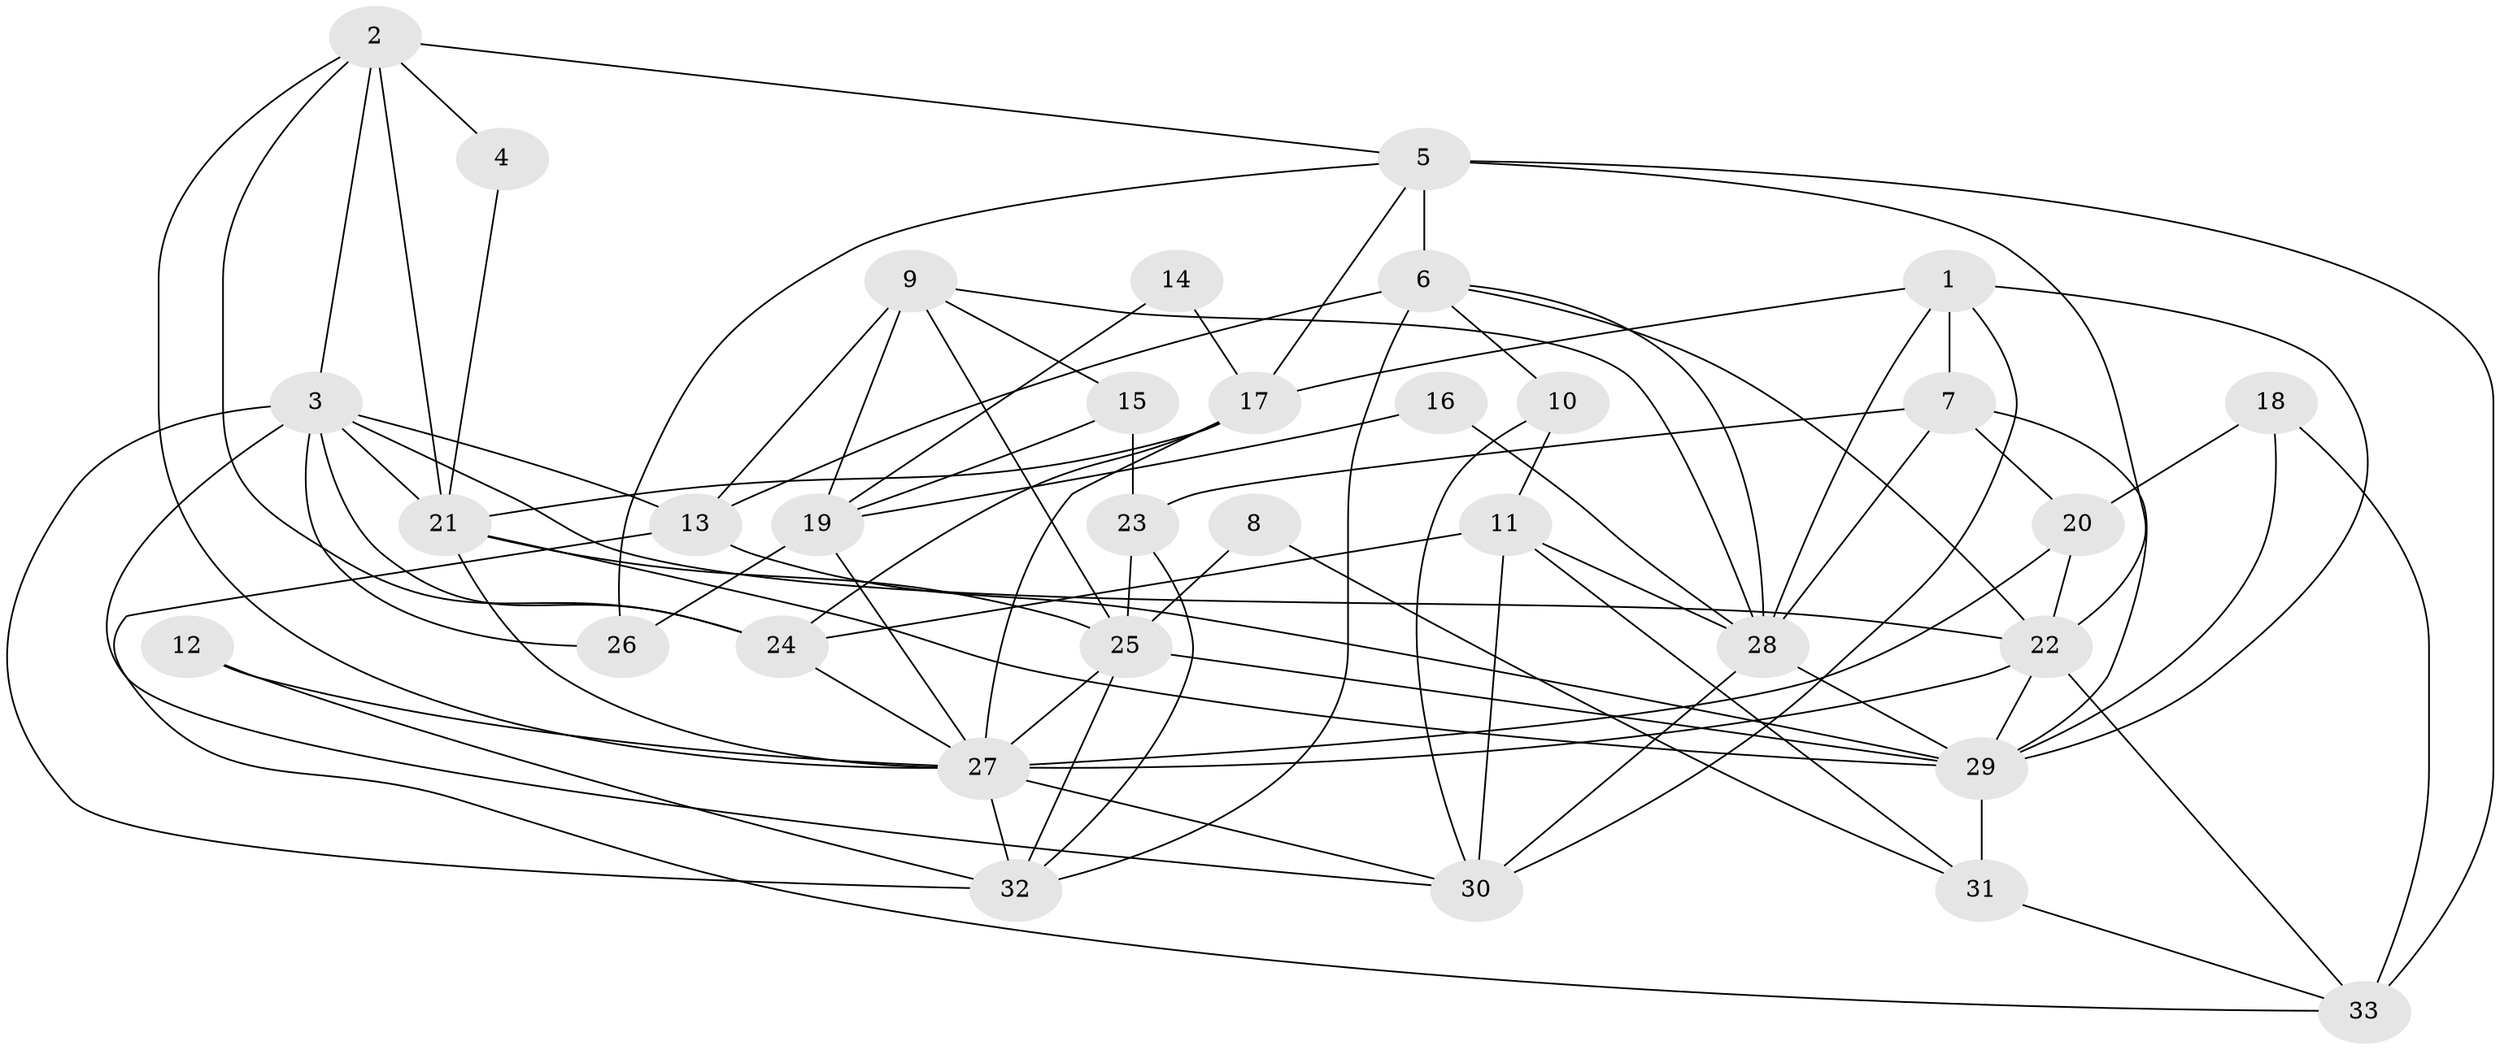 // original degree distribution, {5: 0.2, 4: 0.36923076923076925, 2: 0.15384615384615385, 3: 0.16923076923076924, 9: 0.015384615384615385, 7: 0.015384615384615385, 6: 0.07692307692307693}
// Generated by graph-tools (version 1.1) at 2025/26/03/09/25 03:26:20]
// undirected, 33 vertices, 84 edges
graph export_dot {
graph [start="1"]
  node [color=gray90,style=filled];
  1;
  2;
  3;
  4;
  5;
  6;
  7;
  8;
  9;
  10;
  11;
  12;
  13;
  14;
  15;
  16;
  17;
  18;
  19;
  20;
  21;
  22;
  23;
  24;
  25;
  26;
  27;
  28;
  29;
  30;
  31;
  32;
  33;
  1 -- 7 [weight=1.0];
  1 -- 17 [weight=1.0];
  1 -- 28 [weight=1.0];
  1 -- 29 [weight=1.0];
  1 -- 30 [weight=1.0];
  2 -- 3 [weight=1.0];
  2 -- 4 [weight=1.0];
  2 -- 5 [weight=1.0];
  2 -- 21 [weight=1.0];
  2 -- 24 [weight=1.0];
  2 -- 27 [weight=1.0];
  3 -- 13 [weight=1.0];
  3 -- 21 [weight=1.0];
  3 -- 22 [weight=1.0];
  3 -- 24 [weight=2.0];
  3 -- 26 [weight=1.0];
  3 -- 30 [weight=1.0];
  3 -- 32 [weight=2.0];
  4 -- 21 [weight=1.0];
  5 -- 6 [weight=1.0];
  5 -- 17 [weight=1.0];
  5 -- 22 [weight=1.0];
  5 -- 26 [weight=1.0];
  5 -- 33 [weight=2.0];
  6 -- 10 [weight=1.0];
  6 -- 13 [weight=2.0];
  6 -- 22 [weight=1.0];
  6 -- 28 [weight=1.0];
  6 -- 32 [weight=1.0];
  7 -- 20 [weight=1.0];
  7 -- 23 [weight=1.0];
  7 -- 28 [weight=1.0];
  7 -- 29 [weight=1.0];
  8 -- 25 [weight=1.0];
  8 -- 31 [weight=1.0];
  9 -- 13 [weight=1.0];
  9 -- 15 [weight=1.0];
  9 -- 19 [weight=1.0];
  9 -- 25 [weight=1.0];
  9 -- 28 [weight=1.0];
  10 -- 11 [weight=3.0];
  10 -- 30 [weight=1.0];
  11 -- 24 [weight=1.0];
  11 -- 28 [weight=1.0];
  11 -- 30 [weight=1.0];
  11 -- 31 [weight=1.0];
  12 -- 27 [weight=1.0];
  12 -- 32 [weight=1.0];
  13 -- 29 [weight=1.0];
  13 -- 33 [weight=1.0];
  14 -- 17 [weight=1.0];
  14 -- 19 [weight=1.0];
  15 -- 19 [weight=1.0];
  15 -- 23 [weight=1.0];
  16 -- 19 [weight=1.0];
  16 -- 28 [weight=1.0];
  17 -- 21 [weight=1.0];
  17 -- 24 [weight=1.0];
  17 -- 27 [weight=1.0];
  18 -- 20 [weight=1.0];
  18 -- 29 [weight=1.0];
  18 -- 33 [weight=1.0];
  19 -- 26 [weight=2.0];
  19 -- 27 [weight=1.0];
  20 -- 22 [weight=1.0];
  20 -- 27 [weight=2.0];
  21 -- 25 [weight=1.0];
  21 -- 27 [weight=1.0];
  21 -- 29 [weight=1.0];
  22 -- 27 [weight=1.0];
  22 -- 29 [weight=1.0];
  22 -- 33 [weight=1.0];
  23 -- 25 [weight=1.0];
  23 -- 32 [weight=2.0];
  24 -- 27 [weight=1.0];
  25 -- 27 [weight=1.0];
  25 -- 29 [weight=2.0];
  25 -- 32 [weight=1.0];
  27 -- 30 [weight=1.0];
  27 -- 32 [weight=1.0];
  28 -- 29 [weight=1.0];
  28 -- 30 [weight=1.0];
  29 -- 31 [weight=2.0];
  31 -- 33 [weight=1.0];
}
